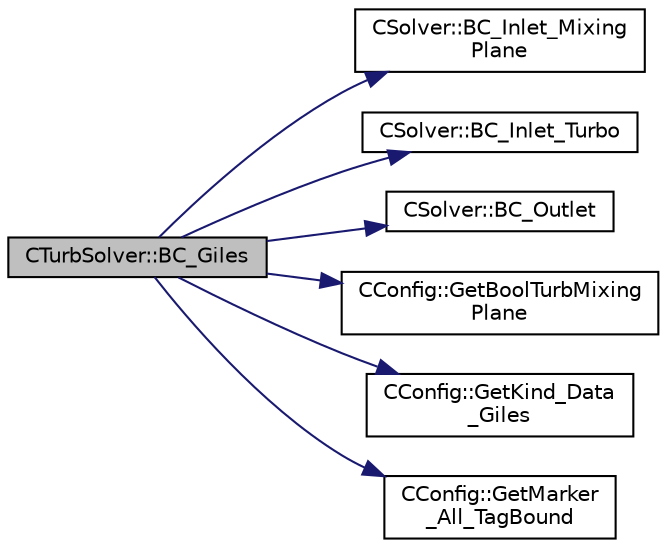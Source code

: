 digraph "CTurbSolver::BC_Giles"
{
 // LATEX_PDF_SIZE
  edge [fontname="Helvetica",fontsize="10",labelfontname="Helvetica",labelfontsize="10"];
  node [fontname="Helvetica",fontsize="10",shape=record];
  rankdir="LR";
  Node1 [label="CTurbSolver::BC_Giles",height=0.2,width=0.4,color="black", fillcolor="grey75", style="filled", fontcolor="black",tooltip="Impose via the residual the Euler wall boundary condition."];
  Node1 -> Node2 [color="midnightblue",fontsize="10",style="solid",fontname="Helvetica"];
  Node2 [label="CSolver::BC_Inlet_Mixing\lPlane",height=0.2,width=0.4,color="black", fillcolor="white", style="filled",URL="$classCSolver.html#a9e13609a911e3479986a8d07584a25e8",tooltip="A virtual member."];
  Node1 -> Node3 [color="midnightblue",fontsize="10",style="solid",fontname="Helvetica"];
  Node3 [label="CSolver::BC_Inlet_Turbo",height=0.2,width=0.4,color="black", fillcolor="white", style="filled",URL="$classCSolver.html#a7f1b00f2093b40c98760b58a8091e221",tooltip="A virtual member."];
  Node1 -> Node4 [color="midnightblue",fontsize="10",style="solid",fontname="Helvetica"];
  Node4 [label="CSolver::BC_Outlet",height=0.2,width=0.4,color="black", fillcolor="white", style="filled",URL="$classCSolver.html#abe63c6057695d29b2c4d1a1f49c223a9",tooltip="A virtual member."];
  Node1 -> Node5 [color="midnightblue",fontsize="10",style="solid",fontname="Helvetica"];
  Node5 [label="CConfig::GetBoolTurbMixing\lPlane",height=0.2,width=0.4,color="black", fillcolor="white", style="filled",URL="$classCConfig.html#a9bb635d8872f897a4013fc689faa41e4",tooltip="Verify if there is mixing plane interface specified from config file."];
  Node1 -> Node6 [color="midnightblue",fontsize="10",style="solid",fontname="Helvetica"];
  Node6 [label="CConfig::GetKind_Data\l_Giles",height=0.2,width=0.4,color="black", fillcolor="white", style="filled",URL="$classCConfig.html#a34b70f142fa43b3e11e08d7075b511de",tooltip="Get Kind Data for the Giles BC."];
  Node1 -> Node7 [color="midnightblue",fontsize="10",style="solid",fontname="Helvetica"];
  Node7 [label="CConfig::GetMarker\l_All_TagBound",height=0.2,width=0.4,color="black", fillcolor="white", style="filled",URL="$classCConfig.html#ab8c9c1f45950a29355be4ff357049440",tooltip="Get the index of the surface defined in the geometry file."];
}
